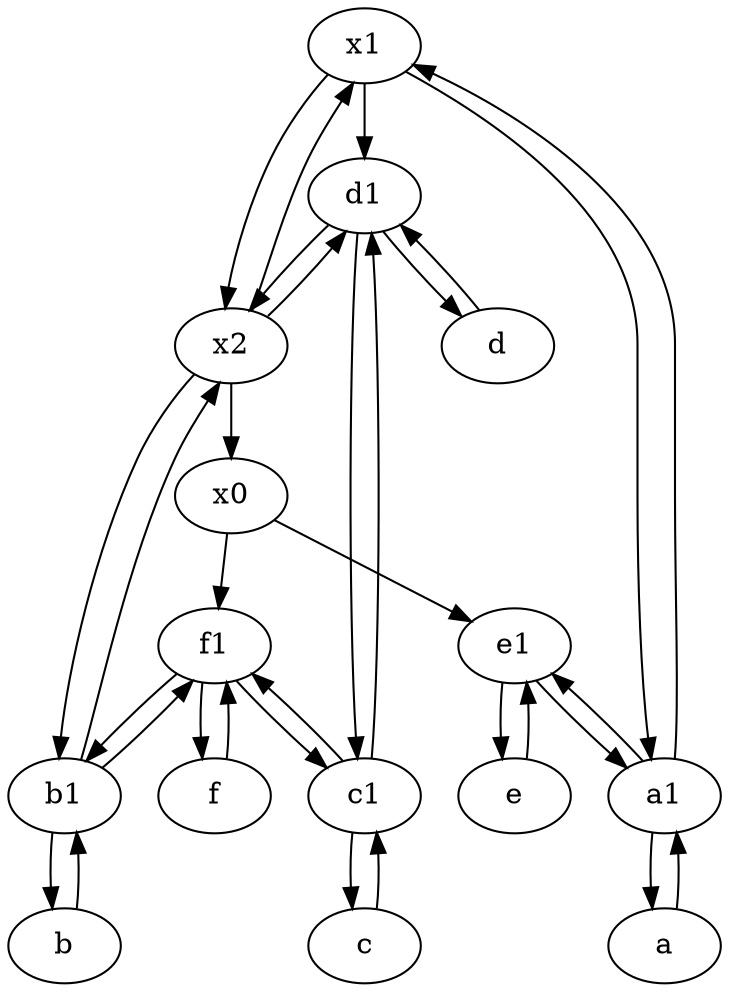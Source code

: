 digraph  {
	x1;
	d1 [pos="25,30!"];
	b1 [pos="45,20!"];
	c [pos="20,10!"];
	f [pos="15,45!"];
	x2;
	c1 [pos="30,15!"];
	a1 [pos="40,15!"];
	e [pos="30,50!"];
	x0;
	a [pos="40,10!"];
	e1 [pos="25,45!"];
	b [pos="50,20!"];
	d [pos="20,30!"];
	f1;
	e1 -> a1;
	d1 -> c1;
	a1 -> e1;
	x2 -> d1;
	x1 -> a1;
	b1 -> b;
	a -> a1;
	a1 -> x1;
	c1 -> d1;
	x2 -> x1;
	x0 -> e1;
	f -> f1;
	f1 -> b1;
	f1 -> f;
	b -> b1;
	d -> d1;
	c1 -> f1;
	c -> c1;
	x2 -> x0;
	x1 -> x2;
	x2 -> b1;
	e1 -> e;
	f1 -> c1;
	x1 -> d1;
	d1 -> d;
	x0 -> f1;
	e -> e1;
	c1 -> c;
	b1 -> x2;
	d1 -> x2;
	a1 -> a;
	b1 -> f1;

	}
